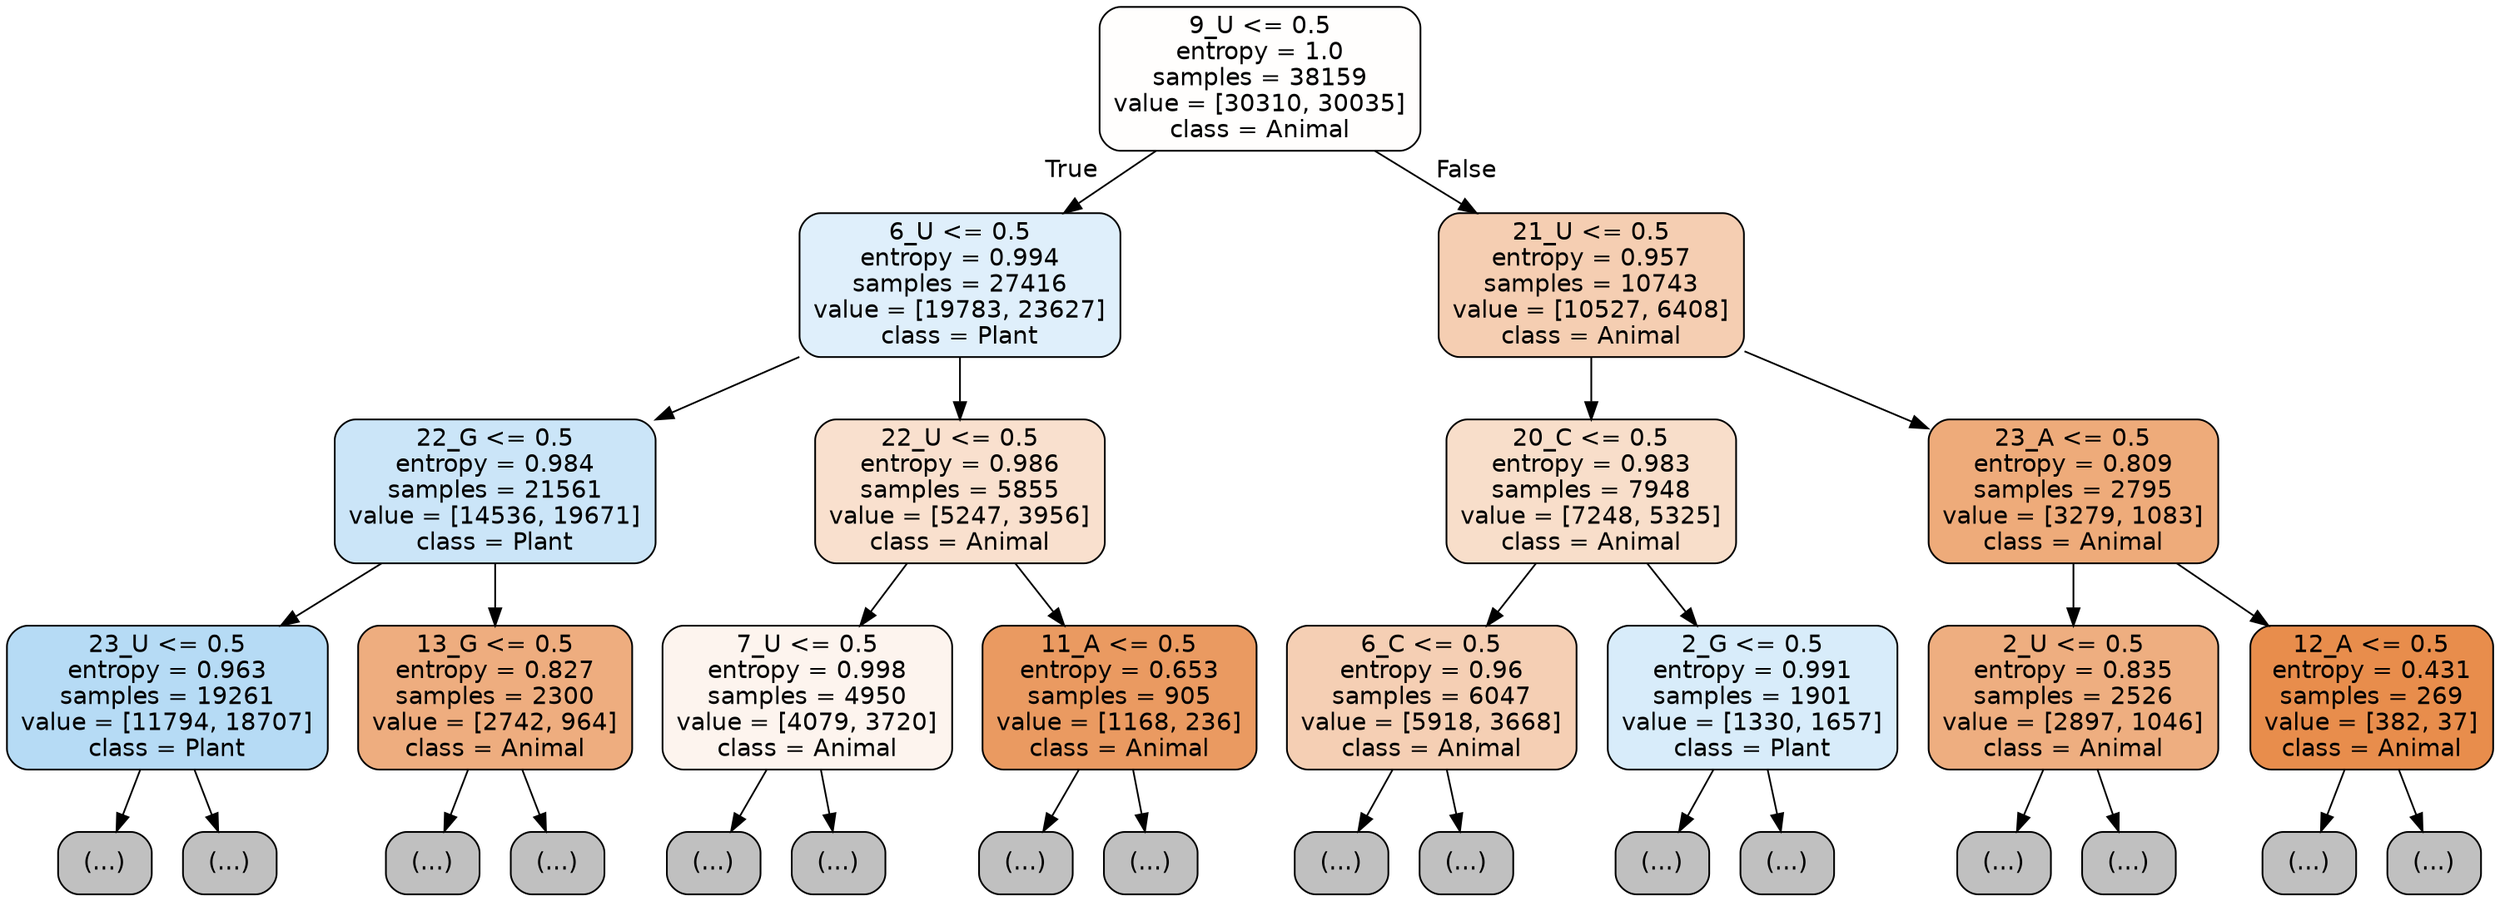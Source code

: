 digraph Tree {
node [shape=box, style="filled, rounded", color="black", fontname="helvetica"] ;
edge [fontname="helvetica"] ;
0 [label="9_U <= 0.5\nentropy = 1.0\nsamples = 38159\nvalue = [30310, 30035]\nclass = Animal", fillcolor="#fffefd"] ;
1 [label="6_U <= 0.5\nentropy = 0.994\nsamples = 27416\nvalue = [19783, 23627]\nclass = Plant", fillcolor="#dfeffb"] ;
0 -> 1 [labeldistance=2.5, labelangle=45, headlabel="True"] ;
2 [label="22_G <= 0.5\nentropy = 0.984\nsamples = 21561\nvalue = [14536, 19671]\nclass = Plant", fillcolor="#cbe5f8"] ;
1 -> 2 ;
3 [label="23_U <= 0.5\nentropy = 0.963\nsamples = 19261\nvalue = [11794, 18707]\nclass = Plant", fillcolor="#b6dbf5"] ;
2 -> 3 ;
4 [label="(...)", fillcolor="#C0C0C0"] ;
3 -> 4 ;
7525 [label="(...)", fillcolor="#C0C0C0"] ;
3 -> 7525 ;
7836 [label="13_G <= 0.5\nentropy = 0.827\nsamples = 2300\nvalue = [2742, 964]\nclass = Animal", fillcolor="#eead7f"] ;
2 -> 7836 ;
7837 [label="(...)", fillcolor="#C0C0C0"] ;
7836 -> 7837 ;
8576 [label="(...)", fillcolor="#C0C0C0"] ;
7836 -> 8576 ;
8861 [label="22_U <= 0.5\nentropy = 0.986\nsamples = 5855\nvalue = [5247, 3956]\nclass = Animal", fillcolor="#f9e0ce"] ;
1 -> 8861 ;
8862 [label="7_U <= 0.5\nentropy = 0.998\nsamples = 4950\nvalue = [4079, 3720]\nclass = Animal", fillcolor="#fdf4ee"] ;
8861 -> 8862 ;
8863 [label="(...)", fillcolor="#C0C0C0"] ;
8862 -> 8863 ;
10890 [label="(...)", fillcolor="#C0C0C0"] ;
8862 -> 10890 ;
11643 [label="11_A <= 0.5\nentropy = 0.653\nsamples = 905\nvalue = [1168, 236]\nclass = Animal", fillcolor="#ea9a61"] ;
8861 -> 11643 ;
11644 [label="(...)", fillcolor="#C0C0C0"] ;
11643 -> 11644 ;
11947 [label="(...)", fillcolor="#C0C0C0"] ;
11643 -> 11947 ;
12038 [label="21_U <= 0.5\nentropy = 0.957\nsamples = 10743\nvalue = [10527, 6408]\nclass = Animal", fillcolor="#f5ceb2"] ;
0 -> 12038 [labeldistance=2.5, labelangle=-45, headlabel="False"] ;
12039 [label="20_C <= 0.5\nentropy = 0.983\nsamples = 7948\nvalue = [7248, 5325]\nclass = Animal", fillcolor="#f8deca"] ;
12038 -> 12039 ;
12040 [label="6_C <= 0.5\nentropy = 0.96\nsamples = 6047\nvalue = [5918, 3668]\nclass = Animal", fillcolor="#f5cfb4"] ;
12039 -> 12040 ;
12041 [label="(...)", fillcolor="#C0C0C0"] ;
12040 -> 12041 ;
14338 [label="(...)", fillcolor="#C0C0C0"] ;
12040 -> 14338 ;
15041 [label="2_G <= 0.5\nentropy = 0.991\nsamples = 1901\nvalue = [1330, 1657]\nclass = Plant", fillcolor="#d8ecfa"] ;
12039 -> 15041 ;
15042 [label="(...)", fillcolor="#C0C0C0"] ;
15041 -> 15042 ;
15645 [label="(...)", fillcolor="#C0C0C0"] ;
15041 -> 15645 ;
15894 [label="23_A <= 0.5\nentropy = 0.809\nsamples = 2795\nvalue = [3279, 1083]\nclass = Animal", fillcolor="#eeab7a"] ;
12038 -> 15894 ;
15895 [label="2_U <= 0.5\nentropy = 0.835\nsamples = 2526\nvalue = [2897, 1046]\nclass = Animal", fillcolor="#eeae80"] ;
15894 -> 15895 ;
15896 [label="(...)", fillcolor="#C0C0C0"] ;
15895 -> 15896 ;
16625 [label="(...)", fillcolor="#C0C0C0"] ;
15895 -> 16625 ;
16930 [label="12_A <= 0.5\nentropy = 0.431\nsamples = 269\nvalue = [382, 37]\nclass = Animal", fillcolor="#e88d4c"] ;
15894 -> 16930 ;
16931 [label="(...)", fillcolor="#C0C0C0"] ;
16930 -> 16931 ;
16986 [label="(...)", fillcolor="#C0C0C0"] ;
16930 -> 16986 ;
}